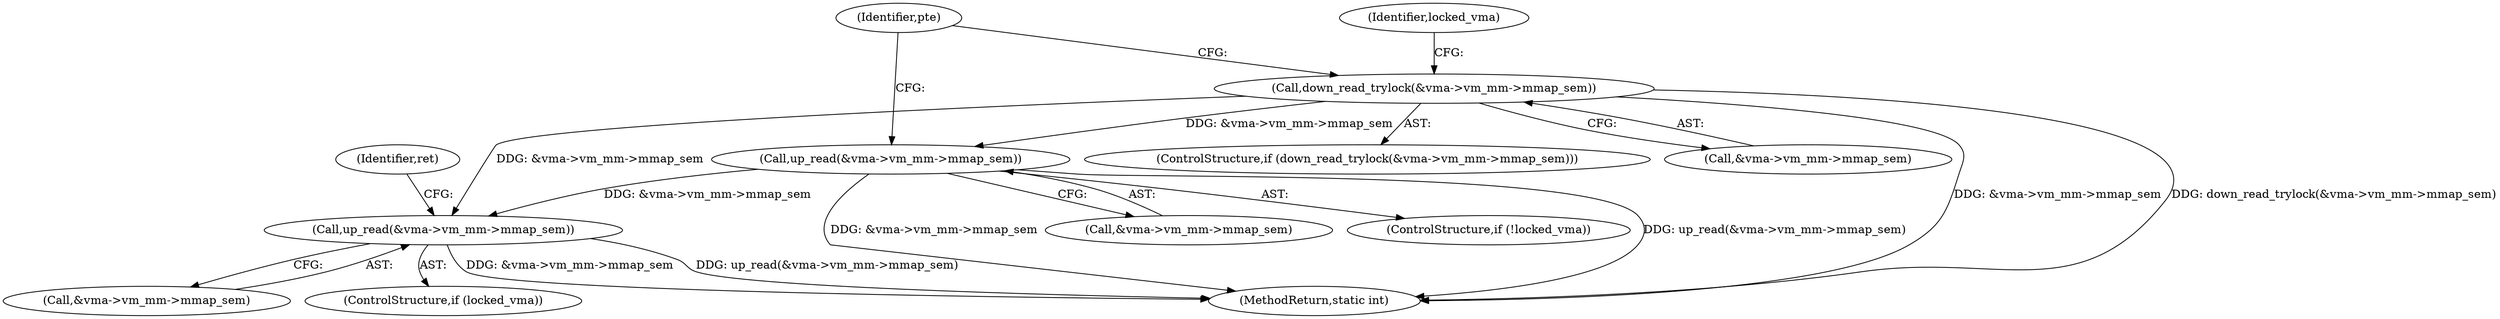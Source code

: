 digraph "0_linux_57e68e9cd65b4b8eb4045a1e0d0746458502554c_1@API" {
"1000214" [label="(Call,up_read(&vma->vm_mm->mmap_sem))"];
"1000196" [label="(Call,down_read_trylock(&vma->vm_mm->mmap_sem))"];
"1000344" [label="(Call,up_read(&vma->vm_mm->mmap_sem))"];
"1000222" [label="(Identifier,pte)"];
"1000352" [label="(Identifier,ret)"];
"1000196" [label="(Call,down_read_trylock(&vma->vm_mm->mmap_sem))"];
"1000214" [label="(Call,up_read(&vma->vm_mm->mmap_sem))"];
"1000345" [label="(Call,&vma->vm_mm->mmap_sem)"];
"1000205" [label="(Identifier,locked_vma)"];
"1000195" [label="(ControlStructure,if (down_read_trylock(&vma->vm_mm->mmap_sem)))"];
"1000353" [label="(MethodReturn,static int)"];
"1000211" [label="(ControlStructure,if (!locked_vma))"];
"1000342" [label="(ControlStructure,if (locked_vma))"];
"1000344" [label="(Call,up_read(&vma->vm_mm->mmap_sem))"];
"1000197" [label="(Call,&vma->vm_mm->mmap_sem)"];
"1000215" [label="(Call,&vma->vm_mm->mmap_sem)"];
"1000214" -> "1000211"  [label="AST: "];
"1000214" -> "1000215"  [label="CFG: "];
"1000215" -> "1000214"  [label="AST: "];
"1000222" -> "1000214"  [label="CFG: "];
"1000214" -> "1000353"  [label="DDG: up_read(&vma->vm_mm->mmap_sem)"];
"1000214" -> "1000353"  [label="DDG: &vma->vm_mm->mmap_sem"];
"1000196" -> "1000214"  [label="DDG: &vma->vm_mm->mmap_sem"];
"1000214" -> "1000344"  [label="DDG: &vma->vm_mm->mmap_sem"];
"1000196" -> "1000195"  [label="AST: "];
"1000196" -> "1000197"  [label="CFG: "];
"1000197" -> "1000196"  [label="AST: "];
"1000205" -> "1000196"  [label="CFG: "];
"1000222" -> "1000196"  [label="CFG: "];
"1000196" -> "1000353"  [label="DDG: &vma->vm_mm->mmap_sem"];
"1000196" -> "1000353"  [label="DDG: down_read_trylock(&vma->vm_mm->mmap_sem)"];
"1000196" -> "1000344"  [label="DDG: &vma->vm_mm->mmap_sem"];
"1000344" -> "1000342"  [label="AST: "];
"1000344" -> "1000345"  [label="CFG: "];
"1000345" -> "1000344"  [label="AST: "];
"1000352" -> "1000344"  [label="CFG: "];
"1000344" -> "1000353"  [label="DDG: up_read(&vma->vm_mm->mmap_sem)"];
"1000344" -> "1000353"  [label="DDG: &vma->vm_mm->mmap_sem"];
}
